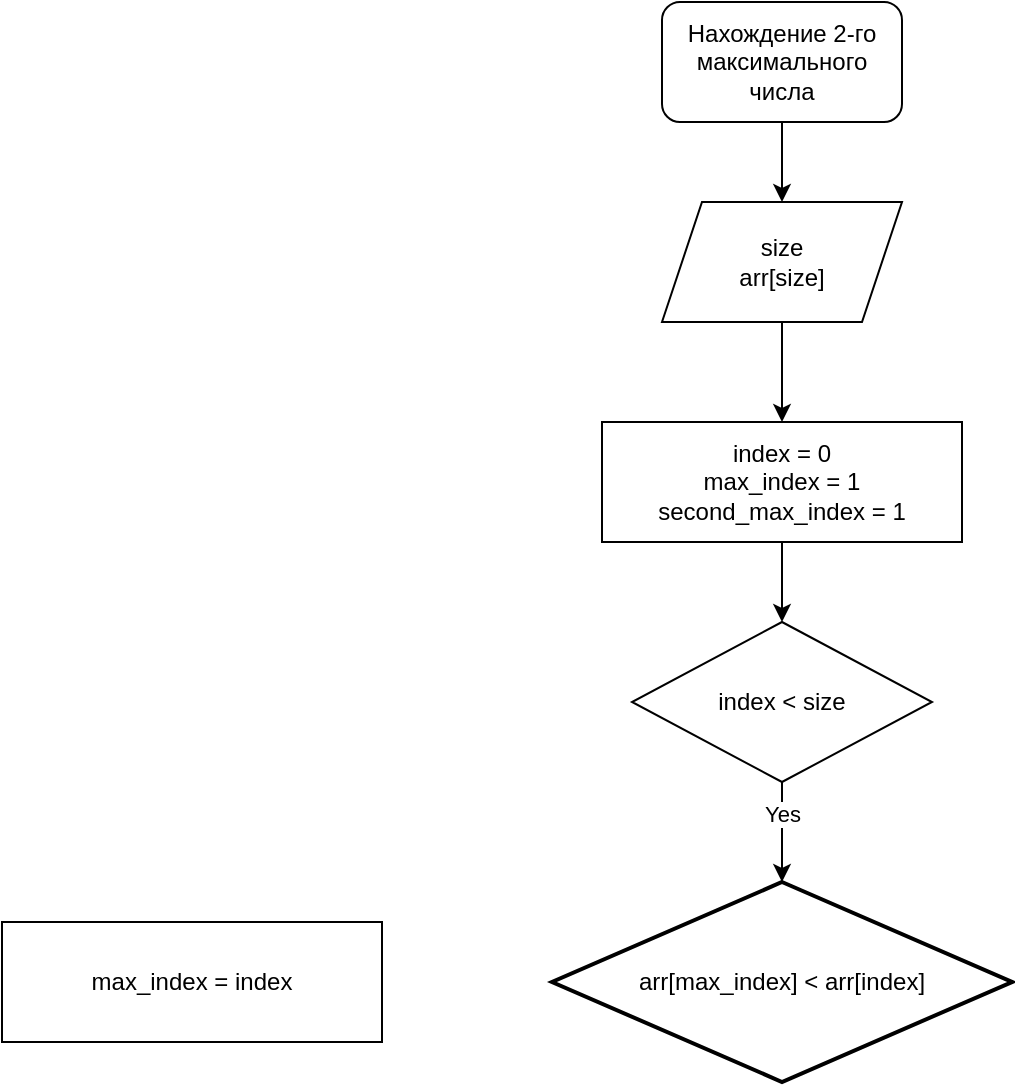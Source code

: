 <mxfile version="21.6.9" type="github">
  <diagram name="Страница — 1" id="LjH31dNEee1fVo30yW9x">
    <mxGraphModel dx="1386" dy="767" grid="1" gridSize="10" guides="1" tooltips="1" connect="1" arrows="1" fold="1" page="1" pageScale="1" pageWidth="1169" pageHeight="827" math="0" shadow="0">
      <root>
        <mxCell id="0" />
        <mxCell id="1" parent="0" />
        <mxCell id="2bfSmZ972-PUe85R2G5Z-3" value="" style="edgeStyle=orthogonalEdgeStyle;rounded=0;orthogonalLoop=1;jettySize=auto;html=1;" edge="1" parent="1" source="2bfSmZ972-PUe85R2G5Z-1" target="2bfSmZ972-PUe85R2G5Z-2">
          <mxGeometry relative="1" as="geometry" />
        </mxCell>
        <mxCell id="2bfSmZ972-PUe85R2G5Z-1" value="Нахождение 2-го максимального числа" style="rounded=1;whiteSpace=wrap;html=1;" vertex="1" parent="1">
          <mxGeometry x="510" y="10" width="120" height="60" as="geometry" />
        </mxCell>
        <mxCell id="2bfSmZ972-PUe85R2G5Z-5" value="" style="edgeStyle=orthogonalEdgeStyle;rounded=0;orthogonalLoop=1;jettySize=auto;html=1;" edge="1" parent="1" source="2bfSmZ972-PUe85R2G5Z-2" target="2bfSmZ972-PUe85R2G5Z-4">
          <mxGeometry relative="1" as="geometry" />
        </mxCell>
        <mxCell id="2bfSmZ972-PUe85R2G5Z-2" value="size&lt;br&gt;arr[size]" style="shape=parallelogram;perimeter=parallelogramPerimeter;whiteSpace=wrap;html=1;fixedSize=1;" vertex="1" parent="1">
          <mxGeometry x="510" y="110" width="120" height="60" as="geometry" />
        </mxCell>
        <mxCell id="2bfSmZ972-PUe85R2G5Z-7" value="" style="edgeStyle=orthogonalEdgeStyle;rounded=0;orthogonalLoop=1;jettySize=auto;html=1;" edge="1" parent="1" source="2bfSmZ972-PUe85R2G5Z-4" target="2bfSmZ972-PUe85R2G5Z-6">
          <mxGeometry relative="1" as="geometry" />
        </mxCell>
        <mxCell id="2bfSmZ972-PUe85R2G5Z-4" value="index = 0&lt;br&gt;max_index = 1&lt;br&gt;second_max_index = 1" style="rounded=0;whiteSpace=wrap;html=1;" vertex="1" parent="1">
          <mxGeometry x="480" y="220" width="180" height="60" as="geometry" />
        </mxCell>
        <mxCell id="2bfSmZ972-PUe85R2G5Z-9" value="" style="edgeStyle=orthogonalEdgeStyle;rounded=0;orthogonalLoop=1;jettySize=auto;html=1;" edge="1" parent="1" source="2bfSmZ972-PUe85R2G5Z-6" target="2bfSmZ972-PUe85R2G5Z-8">
          <mxGeometry relative="1" as="geometry" />
        </mxCell>
        <mxCell id="2bfSmZ972-PUe85R2G5Z-10" value="Yes" style="edgeLabel;html=1;align=center;verticalAlign=middle;resizable=0;points=[];" vertex="1" connectable="0" parent="2bfSmZ972-PUe85R2G5Z-9">
          <mxGeometry x="-0.36" relative="1" as="geometry">
            <mxPoint as="offset" />
          </mxGeometry>
        </mxCell>
        <mxCell id="2bfSmZ972-PUe85R2G5Z-6" value="index &amp;lt; size" style="rhombus;whiteSpace=wrap;html=1;" vertex="1" parent="1">
          <mxGeometry x="495" y="320" width="150" height="80" as="geometry" />
        </mxCell>
        <mxCell id="2bfSmZ972-PUe85R2G5Z-8" value="arr[max_index] &amp;lt; arr[index]" style="strokeWidth=2;html=1;shape=mxgraph.flowchart.decision;whiteSpace=wrap;" vertex="1" parent="1">
          <mxGeometry x="455" y="450" width="230" height="100" as="geometry" />
        </mxCell>
        <mxCell id="2bfSmZ972-PUe85R2G5Z-11" value="max_index = index" style="rounded=0;whiteSpace=wrap;html=1;" vertex="1" parent="1">
          <mxGeometry x="180" y="470" width="190" height="60" as="geometry" />
        </mxCell>
      </root>
    </mxGraphModel>
  </diagram>
</mxfile>
